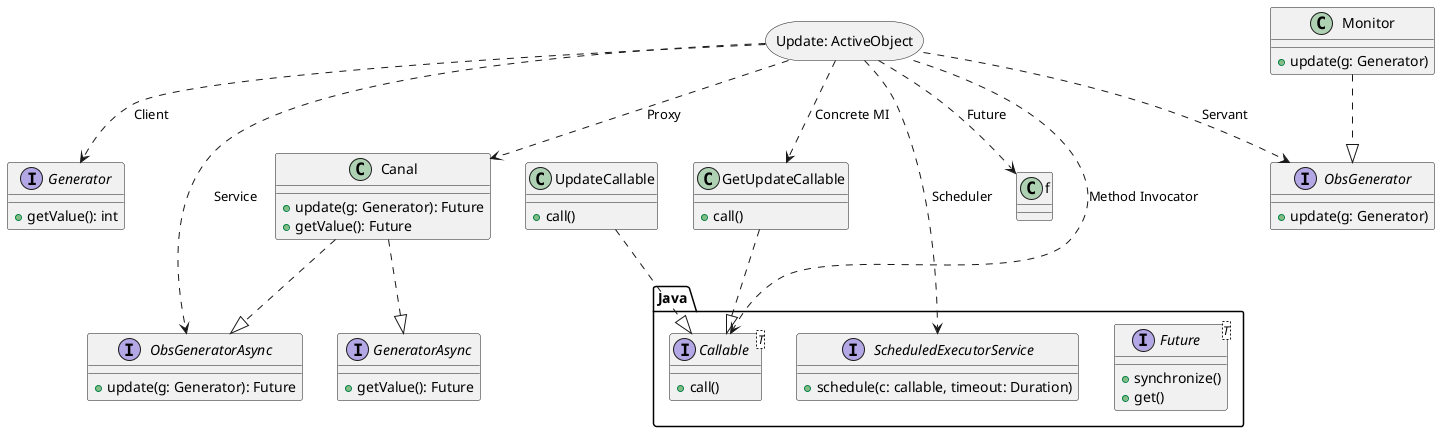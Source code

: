 @startuml
storage "Update: ActiveObject" as uao {
}
uao ..> f: Future

package Java {
    interface f as "Future"<T> {
        +synchronize()
        +get()
    }
    interface s as "ScheduledExecutorService" {
        +schedule(c: callable, timeout: Duration)
    }
    interface cb as "Callable"<T> {
        +call()
    }
}
class c as "Canal" {
    +update(g: Generator): Future
    +getValue(): Future
}
interface ga as "GeneratorAsync" {
    +getValue(): Future
}
interface oga as "ObsGeneratorAsync" {
    +update(g: Generator): Future
}
interface g as "Generator" {
    +getValue(): int
}
class umi as "UpdateCallable" {
    +call()
}
class vmi as "GetUpdateCallable" {
    +call()
}
class m as "Monitor" {
    +update(g: Generator)
}
interface og as "ObsGenerator" {
    +update(g: Generator)
}

uao ..> c: Proxy
uao ..> cb: Method Invocator
uao ..> g: Client
uao ..> s: Scheduler
uao ..> oga: Service
uao ..> og: Servant
uao ..> vmi: Concrete MI

umi ..|> cb
vmi ..|> cb
c ..|> ga
c ..|> oga
m ..|> og
newpage

storage "GetValue: ActiveObject" as vao {
}

package Java {
    interface f as "Future"<T> {
        +synchronize()
        +get()
    }
    interface s as "ScheduledExecutorService" {
        +schedule(c: callable, timeout: Duration)
    }
    interface cb as "Callable"<T> {
        +call()
    }
}
class c as "Canal" {
    +update(g: Generator): Future
    +getValue(): Future
}
interface ga as "GeneratorAsync" {
    +getValue(): Future
}
interface oga as "ObsGeneratorAsync" {
    +update(g: Generator): Future
}
interface g as "Generator" {
    +getValue(): int
}
class umi as "UpdateCallable" {
    +call()
}
class vmi as "GetUpdateCallable" {
    +call()
}
class m as "Monitor" {
    +update(g: Generator)
}
interface og as "ObsGenerator" {
    +update(g: Generator)
}

vao ..> c: Proxy
vao ..> cb: Method Invocator
vao ..> og: Client
vao ..> s: Scheduler
vao ..> f: Future
vao ..> g: Servant
vao ..> ga: Service
vao ..> umi: Concrete MI

umi ..|> cb
vmi ..|> cb
c ..|> ga
c ..|> oga
m ..|> og
@enduml